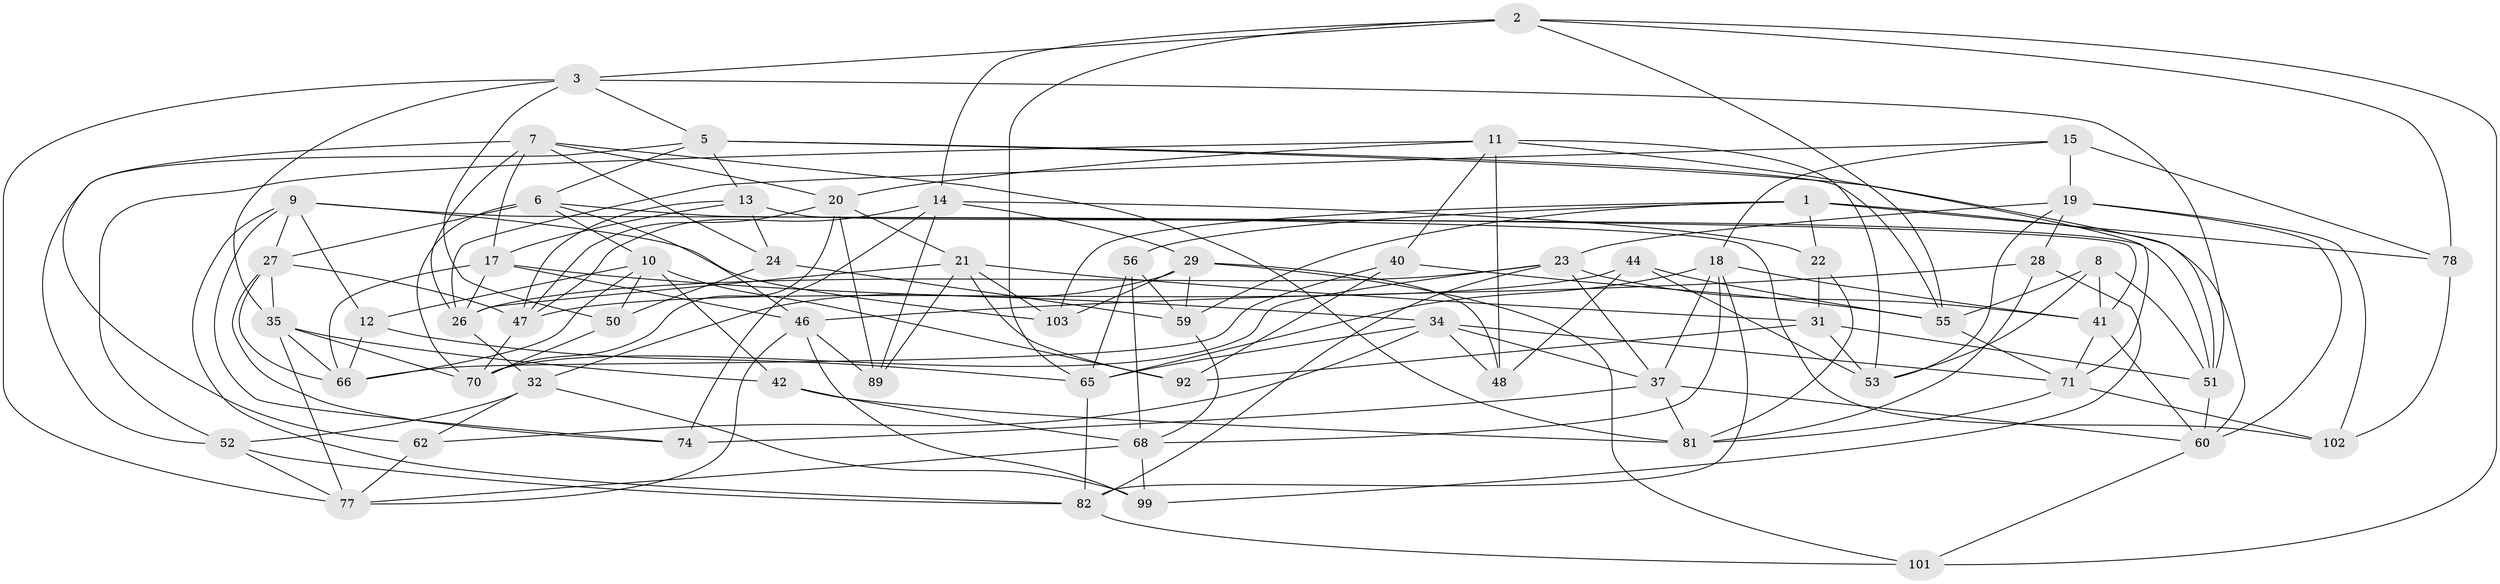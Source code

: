 // original degree distribution, {4: 1.0}
// Generated by graph-tools (version 1.1) at 2025/42/03/06/25 10:42:22]
// undirected, 63 vertices, 165 edges
graph export_dot {
graph [start="1"]
  node [color=gray90,style=filled];
  1 [super="+38"];
  2 [super="+4"];
  3 [super="+64"];
  5 [super="+16"];
  6 [super="+61"];
  7 [super="+63"];
  8;
  9 [super="+106"];
  10 [super="+95"];
  11 [super="+84"];
  12;
  13 [super="+30"];
  14 [super="+57"];
  15;
  17 [super="+43"];
  18 [super="+49"];
  19 [super="+86"];
  20 [super="+25"];
  21 [super="+54"];
  22;
  23 [super="+75"];
  24 [super="+88"];
  26 [super="+45"];
  27 [super="+33"];
  28;
  29 [super="+76"];
  31 [super="+39"];
  32 [super="+36"];
  34 [super="+67"];
  35 [super="+87"];
  37 [super="+58"];
  40;
  41 [super="+91"];
  42;
  44;
  46 [super="+93"];
  47 [super="+98"];
  48;
  50;
  51 [super="+73"];
  52 [super="+96"];
  53 [super="+85"];
  55 [super="+69"];
  56;
  59 [super="+90"];
  60 [super="+80"];
  62;
  65 [super="+104"];
  66 [super="+94"];
  68 [super="+72"];
  70 [super="+100"];
  71 [super="+79"];
  74;
  77 [super="+97"];
  78;
  81 [super="+83"];
  82 [super="+105"];
  89;
  92;
  99;
  101;
  102;
  103;
  1 -- 78;
  1 -- 103;
  1 -- 56;
  1 -- 60;
  1 -- 22;
  1 -- 59;
  2 -- 65;
  2 -- 78;
  2 -- 101;
  2 -- 3;
  2 -- 14;
  2 -- 55;
  3 -- 77;
  3 -- 50;
  3 -- 35;
  3 -- 51;
  3 -- 5;
  5 -- 13;
  5 -- 51;
  5 -- 6;
  5 -- 52;
  5 -- 55;
  6 -- 10;
  6 -- 70;
  6 -- 46;
  6 -- 102;
  6 -- 27;
  7 -- 17;
  7 -- 62;
  7 -- 24;
  7 -- 20;
  7 -- 81;
  7 -- 26;
  8 -- 41;
  8 -- 55;
  8 -- 53;
  8 -- 51;
  9 -- 41;
  9 -- 27;
  9 -- 12;
  9 -- 74;
  9 -- 82;
  9 -- 103;
  10 -- 50;
  10 -- 42;
  10 -- 12;
  10 -- 92;
  10 -- 66;
  11 -- 40;
  11 -- 48;
  11 -- 20;
  11 -- 53;
  11 -- 52;
  11 -- 71;
  12 -- 66;
  12 -- 65;
  13 -- 24 [weight=2];
  13 -- 47;
  13 -- 17;
  13 -- 51;
  14 -- 22;
  14 -- 29;
  14 -- 47;
  14 -- 89;
  14 -- 74;
  15 -- 18;
  15 -- 26;
  15 -- 78;
  15 -- 19;
  17 -- 26;
  17 -- 34;
  17 -- 66;
  17 -- 46;
  18 -- 65;
  18 -- 82;
  18 -- 68;
  18 -- 37;
  18 -- 41;
  19 -- 23;
  19 -- 28;
  19 -- 60;
  19 -- 53;
  19 -- 102;
  20 -- 89;
  20 -- 47;
  20 -- 70;
  20 -- 21;
  21 -- 89;
  21 -- 92;
  21 -- 103;
  21 -- 26;
  21 -- 31;
  22 -- 81;
  22 -- 31;
  23 -- 26;
  23 -- 37;
  23 -- 82;
  23 -- 70;
  23 -- 41;
  24 -- 50;
  24 -- 59 [weight=2];
  26 -- 32;
  27 -- 74;
  27 -- 66;
  27 -- 47;
  27 -- 35;
  28 -- 99;
  28 -- 81;
  28 -- 46;
  29 -- 103;
  29 -- 101;
  29 -- 48;
  29 -- 32;
  29 -- 59;
  31 -- 51;
  31 -- 92;
  31 -- 53 [weight=2];
  32 -- 62;
  32 -- 52 [weight=2];
  32 -- 99;
  34 -- 71;
  34 -- 62;
  34 -- 65;
  34 -- 48;
  34 -- 37;
  35 -- 70;
  35 -- 66;
  35 -- 42;
  35 -- 77;
  37 -- 74;
  37 -- 60;
  37 -- 81;
  40 -- 92;
  40 -- 66;
  40 -- 55;
  41 -- 71;
  41 -- 60;
  42 -- 81;
  42 -- 68;
  44 -- 47;
  44 -- 55;
  44 -- 48;
  44 -- 53;
  46 -- 89;
  46 -- 99;
  46 -- 77;
  47 -- 70;
  50 -- 70;
  51 -- 60;
  52 -- 82;
  52 -- 77;
  55 -- 71;
  56 -- 59;
  56 -- 68;
  56 -- 65;
  59 -- 68;
  60 -- 101;
  62 -- 77;
  65 -- 82;
  68 -- 77;
  68 -- 99;
  71 -- 102;
  71 -- 81;
  78 -- 102;
  82 -- 101;
}
